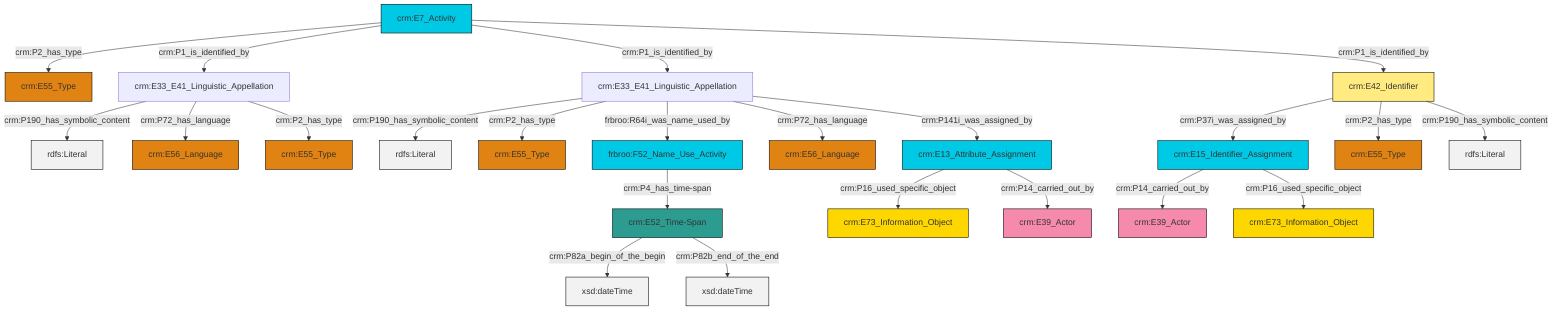 graph TD
classDef Literal fill:#f2f2f2,stroke:#000000;
classDef CRM_Entity fill:#FFFFFF,stroke:#000000;
classDef Temporal_Entity fill:#00C9E6, stroke:#000000;
classDef Type fill:#E18312, stroke:#000000;
classDef Time-Span fill:#2C9C91, stroke:#000000;
classDef Appellation fill:#FFEB7F, stroke:#000000;
classDef Place fill:#008836, stroke:#000000;
classDef Persistent_Item fill:#B266B2, stroke:#000000;
classDef Conceptual_Object fill:#FFD700, stroke:#000000;
classDef Physical_Thing fill:#D2B48C, stroke:#000000;
classDef Actor fill:#f58aad, stroke:#000000;
classDef PC_Classes fill:#4ce600, stroke:#000000;
classDef Multi fill:#cccccc,stroke:#000000;

2["crm:E7_Activity"]:::Temporal_Entity -->|crm:P2_has_type| 3["crm:E55_Type"]:::Type
2["crm:E7_Activity"]:::Temporal_Entity -->|crm:P1_is_identified_by| 4["crm:E33_E41_Linguistic_Appellation"]:::Default
7["crm:E13_Attribute_Assignment"]:::Temporal_Entity -->|crm:P16_used_specific_object| 8["crm:E73_Information_Object"]:::Conceptual_Object
9["crm:E42_Identifier"]:::Appellation -->|crm:P37i_was_assigned_by| 10["crm:E15_Identifier_Assignment"]:::Temporal_Entity
12["crm:E33_E41_Linguistic_Appellation"]:::Default -->|crm:P190_has_symbolic_content| 13[rdfs:Literal]:::Literal
14["crm:E52_Time-Span"]:::Time-Span -->|crm:P82a_begin_of_the_begin| 15[xsd:dateTime]:::Literal
12["crm:E33_E41_Linguistic_Appellation"]:::Default -->|crm:P2_has_type| 0["crm:E55_Type"]:::Type
9["crm:E42_Identifier"]:::Appellation -->|crm:P2_has_type| 18["crm:E55_Type"]:::Type
10["crm:E15_Identifier_Assignment"]:::Temporal_Entity -->|crm:P14_carried_out_by| 16["crm:E39_Actor"]:::Actor
12["crm:E33_E41_Linguistic_Appellation"]:::Default -->|frbroo:R64i_was_name_used_by| 21["frbroo:F52_Name_Use_Activity"]:::Temporal_Entity
9["crm:E42_Identifier"]:::Appellation -->|crm:P190_has_symbolic_content| 23[rdfs:Literal]:::Literal
14["crm:E52_Time-Span"]:::Time-Span -->|crm:P82b_end_of_the_end| 26[xsd:dateTime]:::Literal
21["frbroo:F52_Name_Use_Activity"]:::Temporal_Entity -->|crm:P4_has_time-span| 14["crm:E52_Time-Span"]:::Time-Span
2["crm:E7_Activity"]:::Temporal_Entity -->|crm:P1_is_identified_by| 12["crm:E33_E41_Linguistic_Appellation"]:::Default
2["crm:E7_Activity"]:::Temporal_Entity -->|crm:P1_is_identified_by| 9["crm:E42_Identifier"]:::Appellation
12["crm:E33_E41_Linguistic_Appellation"]:::Default -->|crm:P72_has_language| 5["crm:E56_Language"]:::Type
4["crm:E33_E41_Linguistic_Appellation"]:::Default -->|crm:P190_has_symbolic_content| 30[rdfs:Literal]:::Literal
10["crm:E15_Identifier_Assignment"]:::Temporal_Entity -->|crm:P16_used_specific_object| 36["crm:E73_Information_Object"]:::Conceptual_Object
4["crm:E33_E41_Linguistic_Appellation"]:::Default -->|crm:P72_has_language| 34["crm:E56_Language"]:::Type
4["crm:E33_E41_Linguistic_Appellation"]:::Default -->|crm:P2_has_type| 28["crm:E55_Type"]:::Type
7["crm:E13_Attribute_Assignment"]:::Temporal_Entity -->|crm:P14_carried_out_by| 32["crm:E39_Actor"]:::Actor
12["crm:E33_E41_Linguistic_Appellation"]:::Default -->|crm:P141i_was_assigned_by| 7["crm:E13_Attribute_Assignment"]:::Temporal_Entity